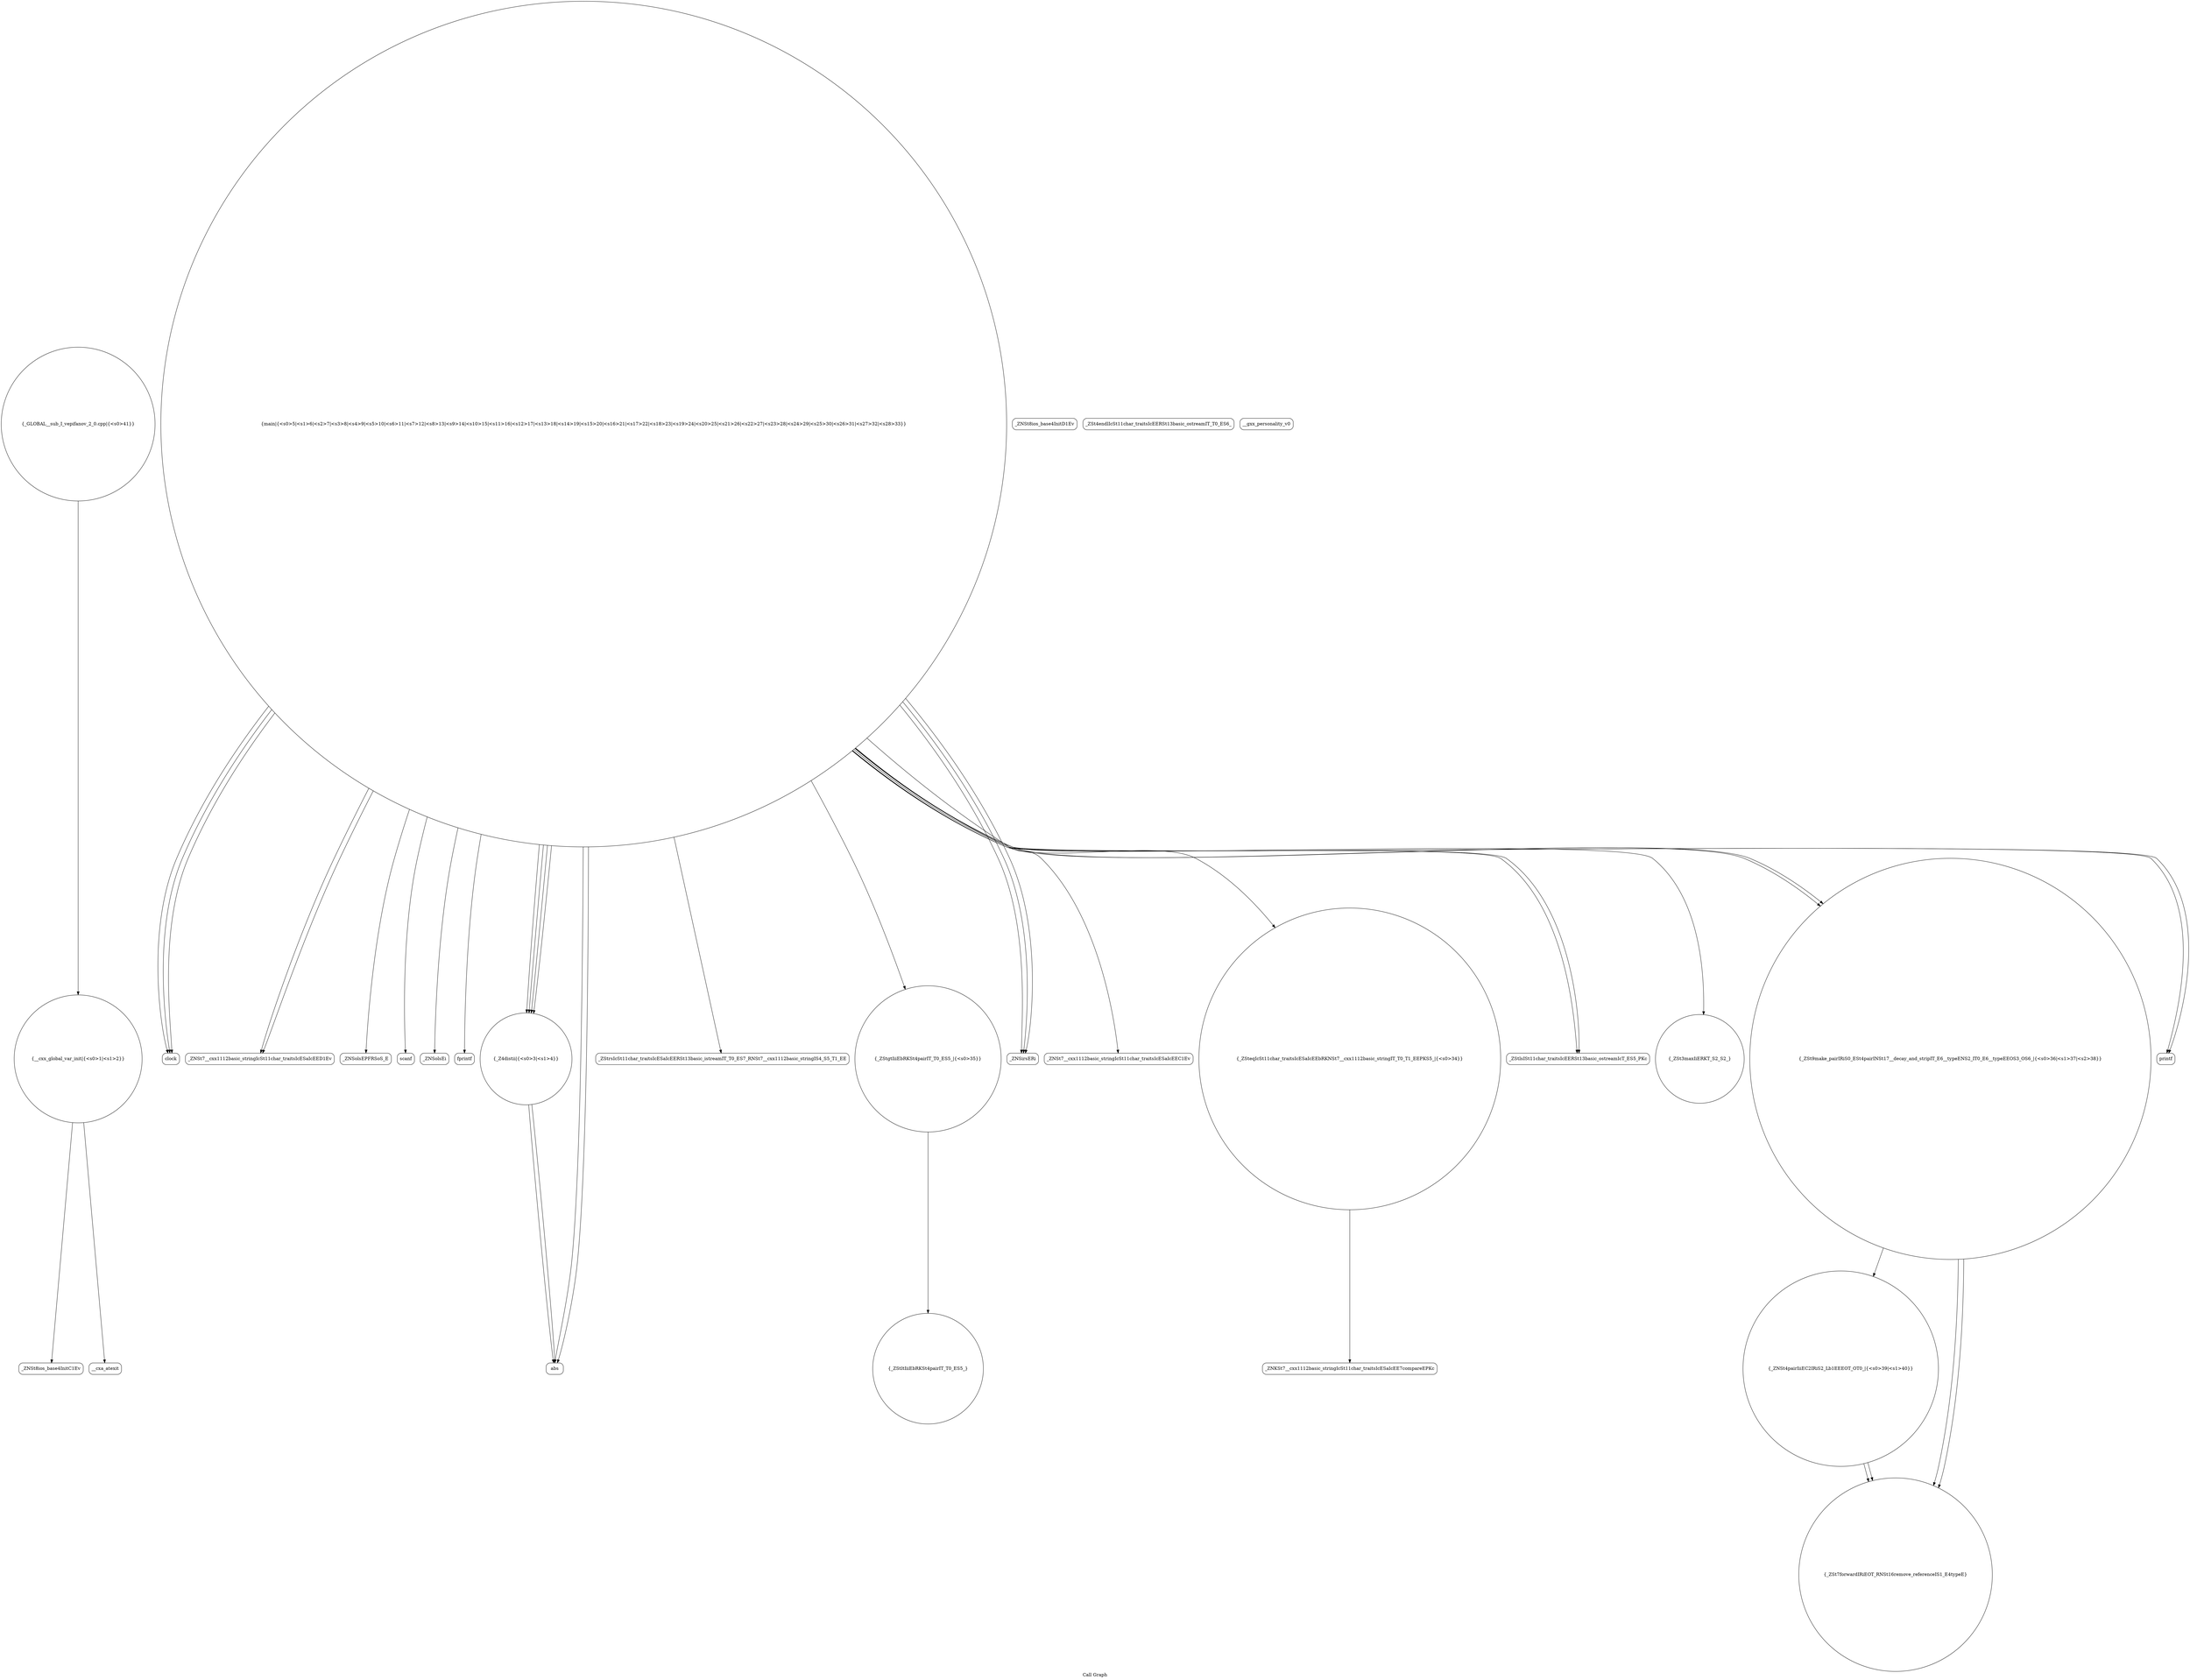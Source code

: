 digraph "Call Graph" {
	label="Call Graph";

	Node0x5562b938a900 [shape=record,shape=circle,label="{__cxx_global_var_init|{<s0>1|<s1>2}}"];
	Node0x5562b938a900:s0 -> Node0x5562b938ad90[color=black];
	Node0x5562b938a900:s1 -> Node0x5562b938ae90[color=black];
	Node0x5562b938ba10 [shape=record,shape=circle,label="{_ZNSt4pairIiiEC2IRiS2_Lb1EEEOT_OT0_|{<s0>39|<s1>40}}"];
	Node0x5562b938ba10:s0 -> Node0x5562b938b990[color=black];
	Node0x5562b938ba10:s1 -> Node0x5562b938b990[color=black];
	Node0x5562b938b090 [shape=record,shape=Mrecord,label="{clock}"];
	Node0x5562b938b410 [shape=record,shape=Mrecord,label="{_ZNSt7__cxx1112basic_stringIcSt11char_traitsIcESaIcEED1Ev}"];
	Node0x5562b938b790 [shape=record,shape=Mrecord,label="{_ZNSolsEPFRSoS_E}"];
	Node0x5562b938ae10 [shape=record,shape=Mrecord,label="{_ZNSt8ios_base4InitD1Ev}"];
	Node0x5562b938bb10 [shape=record,shape=circle,label="{_GLOBAL__sub_I_vepifanov_2_0.cpp|{<s0>41}}"];
	Node0x5562b938bb10:s0 -> Node0x5562b938a900[color=black];
	Node0x5562b938b190 [shape=record,shape=Mrecord,label="{scanf}"];
	Node0x5562b938b510 [shape=record,shape=Mrecord,label="{_ZNSolsEi}"];
	Node0x5562b938b890 [shape=record,shape=Mrecord,label="{fprintf}"];
	Node0x5562b938af10 [shape=record,shape=circle,label="{_Z4distii|{<s0>3|<s1>4}}"];
	Node0x5562b938af10:s0 -> Node0x5562b938af90[color=black];
	Node0x5562b938af10:s1 -> Node0x5562b938af90[color=black];
	Node0x5562b938b290 [shape=record,shape=Mrecord,label="{_ZStrsIcSt11char_traitsIcESaIcEERSt13basic_istreamIT_T0_ES7_RNSt7__cxx1112basic_stringIS4_S5_T1_EE}"];
	Node0x5562b938b610 [shape=record,shape=circle,label="{_ZStgtIiiEbRKSt4pairIT_T0_ES5_|{<s0>35}}"];
	Node0x5562b938b610:s0 -> Node0x5562b938b910[color=black];
	Node0x5562b938b990 [shape=record,shape=circle,label="{_ZSt7forwardIRiEOT_RNSt16remove_referenceIS1_E4typeE}"];
	Node0x5562b938b010 [shape=record,shape=circle,label="{main|{<s0>5|<s1>6|<s2>7|<s3>8|<s4>9|<s5>10|<s6>11|<s7>12|<s8>13|<s9>14|<s10>15|<s11>16|<s12>17|<s13>18|<s14>19|<s15>20|<s16>21|<s17>22|<s18>23|<s19>24|<s20>25|<s21>26|<s22>27|<s23>28|<s24>29|<s25>30|<s26>31|<s27>32|<s28>33}}"];
	Node0x5562b938b010:s0 -> Node0x5562b938b090[color=black];
	Node0x5562b938b010:s1 -> Node0x5562b938b090[color=black];
	Node0x5562b938b010:s2 -> Node0x5562b938b110[color=black];
	Node0x5562b938b010:s3 -> Node0x5562b938b190[color=black];
	Node0x5562b938b010:s4 -> Node0x5562b938b210[color=black];
	Node0x5562b938b010:s5 -> Node0x5562b938b110[color=black];
	Node0x5562b938b010:s6 -> Node0x5562b938b110[color=black];
	Node0x5562b938b010:s7 -> Node0x5562b938b290[color=black];
	Node0x5562b938b010:s8 -> Node0x5562b938b390[color=black];
	Node0x5562b938b010:s9 -> Node0x5562b938b410[color=black];
	Node0x5562b938b010:s10 -> Node0x5562b938b410[color=black];
	Node0x5562b938b010:s11 -> Node0x5562b938b490[color=black];
	Node0x5562b938b010:s12 -> Node0x5562b938b510[color=black];
	Node0x5562b938b010:s13 -> Node0x5562b938b490[color=black];
	Node0x5562b938b010:s14 -> Node0x5562b938af90[color=black];
	Node0x5562b938b010:s15 -> Node0x5562b938af90[color=black];
	Node0x5562b938b010:s16 -> Node0x5562b938b590[color=black];
	Node0x5562b938b010:s17 -> Node0x5562b938af10[color=black];
	Node0x5562b938b010:s18 -> Node0x5562b938af10[color=black];
	Node0x5562b938b010:s19 -> Node0x5562b938af10[color=black];
	Node0x5562b938b010:s20 -> Node0x5562b938af10[color=black];
	Node0x5562b938b010:s21 -> Node0x5562b938b690[color=black];
	Node0x5562b938b010:s22 -> Node0x5562b938b690[color=black];
	Node0x5562b938b010:s23 -> Node0x5562b938b610[color=black];
	Node0x5562b938b010:s24 -> Node0x5562b938b710[color=black];
	Node0x5562b938b010:s25 -> Node0x5562b938b710[color=black];
	Node0x5562b938b010:s26 -> Node0x5562b938b790[color=black];
	Node0x5562b938b010:s27 -> Node0x5562b938b090[color=black];
	Node0x5562b938b010:s28 -> Node0x5562b938b890[color=black];
	Node0x5562b938b390 [shape=record,shape=circle,label="{_ZSteqIcSt11char_traitsIcESaIcEEbRKNSt7__cxx1112basic_stringIT_T0_T1_EEPKS5_|{<s0>34}}"];
	Node0x5562b938b390:s0 -> Node0x5562b938ba90[color=black];
	Node0x5562b938b710 [shape=record,shape=Mrecord,label="{printf}"];
	Node0x5562b938ad90 [shape=record,shape=Mrecord,label="{_ZNSt8ios_base4InitC1Ev}"];
	Node0x5562b938ba90 [shape=record,shape=Mrecord,label="{_ZNKSt7__cxx1112basic_stringIcSt11char_traitsIcESaIcEE7compareEPKc}"];
	Node0x5562b938b110 [shape=record,shape=Mrecord,label="{_ZNSirsERi}"];
	Node0x5562b938b490 [shape=record,shape=Mrecord,label="{_ZStlsISt11char_traitsIcEERSt13basic_ostreamIcT_ES5_PKc}"];
	Node0x5562b938b810 [shape=record,shape=Mrecord,label="{_ZSt4endlIcSt11char_traitsIcEERSt13basic_ostreamIT_T0_ES6_}"];
	Node0x5562b938ae90 [shape=record,shape=Mrecord,label="{__cxa_atexit}"];
	Node0x5562b938b210 [shape=record,shape=Mrecord,label="{_ZNSt7__cxx1112basic_stringIcSt11char_traitsIcESaIcEEC1Ev}"];
	Node0x5562b938b590 [shape=record,shape=circle,label="{_ZSt3maxIiERKT_S2_S2_}"];
	Node0x5562b938b910 [shape=record,shape=circle,label="{_ZStltIiiEbRKSt4pairIT_T0_ES5_}"];
	Node0x5562b938af90 [shape=record,shape=Mrecord,label="{abs}"];
	Node0x5562b938b310 [shape=record,shape=Mrecord,label="{__gxx_personality_v0}"];
	Node0x5562b938b690 [shape=record,shape=circle,label="{_ZSt9make_pairIRiS0_ESt4pairINSt17__decay_and_stripIT_E6__typeENS2_IT0_E6__typeEEOS3_OS6_|{<s0>36|<s1>37|<s2>38}}"];
	Node0x5562b938b690:s0 -> Node0x5562b938b990[color=black];
	Node0x5562b938b690:s1 -> Node0x5562b938b990[color=black];
	Node0x5562b938b690:s2 -> Node0x5562b938ba10[color=black];
}
